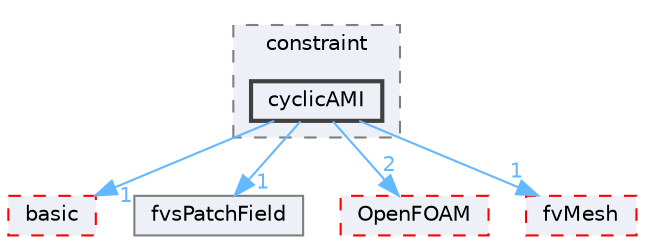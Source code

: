 digraph "src/finiteVolume/fields/fvsPatchFields/constraint/cyclicAMI"
{
 // LATEX_PDF_SIZE
  bgcolor="transparent";
  edge [fontname=Helvetica,fontsize=10,labelfontname=Helvetica,labelfontsize=10];
  node [fontname=Helvetica,fontsize=10,shape=box,height=0.2,width=0.4];
  compound=true
  subgraph clusterdir_d3657b0b23136d928b995b4c42c4ccd9 {
    graph [ bgcolor="#edf0f7", pencolor="grey50", label="constraint", fontname=Helvetica,fontsize=10 style="filled,dashed", URL="dir_d3657b0b23136d928b995b4c42c4ccd9.html",tooltip=""]
  dir_aab87f9b9206032315b3d7957ab585c0 [label="cyclicAMI", fillcolor="#edf0f7", color="grey25", style="filled,bold", URL="dir_aab87f9b9206032315b3d7957ab585c0.html",tooltip=""];
  }
  dir_958a3dd6045466a25f270895e6927ee8 [label="basic", fillcolor="#edf0f7", color="red", style="filled,dashed", URL="dir_958a3dd6045466a25f270895e6927ee8.html",tooltip=""];
  dir_f8fc54ccdbdfd051989b9c9b77557e92 [label="fvsPatchField", fillcolor="#edf0f7", color="grey50", style="filled", URL="dir_f8fc54ccdbdfd051989b9c9b77557e92.html",tooltip=""];
  dir_c5473ff19b20e6ec4dfe5c310b3778a8 [label="OpenFOAM", fillcolor="#edf0f7", color="red", style="filled,dashed", URL="dir_c5473ff19b20e6ec4dfe5c310b3778a8.html",tooltip=""];
  dir_c382fa095c9c33d8673c0dd60aaef275 [label="fvMesh", fillcolor="#edf0f7", color="red", style="filled,dashed", URL="dir_c382fa095c9c33d8673c0dd60aaef275.html",tooltip=""];
  dir_aab87f9b9206032315b3d7957ab585c0->dir_958a3dd6045466a25f270895e6927ee8 [headlabel="1", labeldistance=1.5 headhref="dir_000774_000208.html" href="dir_000774_000208.html" color="steelblue1" fontcolor="steelblue1"];
  dir_aab87f9b9206032315b3d7957ab585c0->dir_c382fa095c9c33d8673c0dd60aaef275 [headlabel="1", labeldistance=1.5 headhref="dir_000774_001544.html" href="dir_000774_001544.html" color="steelblue1" fontcolor="steelblue1"];
  dir_aab87f9b9206032315b3d7957ab585c0->dir_c5473ff19b20e6ec4dfe5c310b3778a8 [headlabel="2", labeldistance=1.5 headhref="dir_000774_002695.html" href="dir_000774_002695.html" color="steelblue1" fontcolor="steelblue1"];
  dir_aab87f9b9206032315b3d7957ab585c0->dir_f8fc54ccdbdfd051989b9c9b77557e92 [headlabel="1", labeldistance=1.5 headhref="dir_000774_001572.html" href="dir_000774_001572.html" color="steelblue1" fontcolor="steelblue1"];
}
